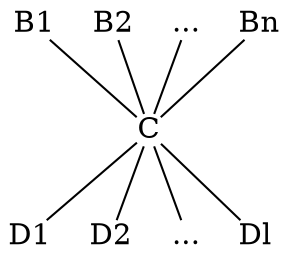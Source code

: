 digraph g {
  rankdir = BT
  node [shape=plain]
  edge [arrowhead=none]
  
  c [label="C"]

  b1 [label=<B1>]
  b2 [label=<B2>]
  bdots [label="..."]
  bn [label=<Bn>]

  d1 [label=<D1>]
  d2 [label=<D2>]
  ddots [label="..."]
  dl [label=<Dl>]

  d1 -> c
  d2 -> c
  ddots -> c
  dl -> c

  c -> b1
  c -> b2
  c -> bdots
  c -> bn

}